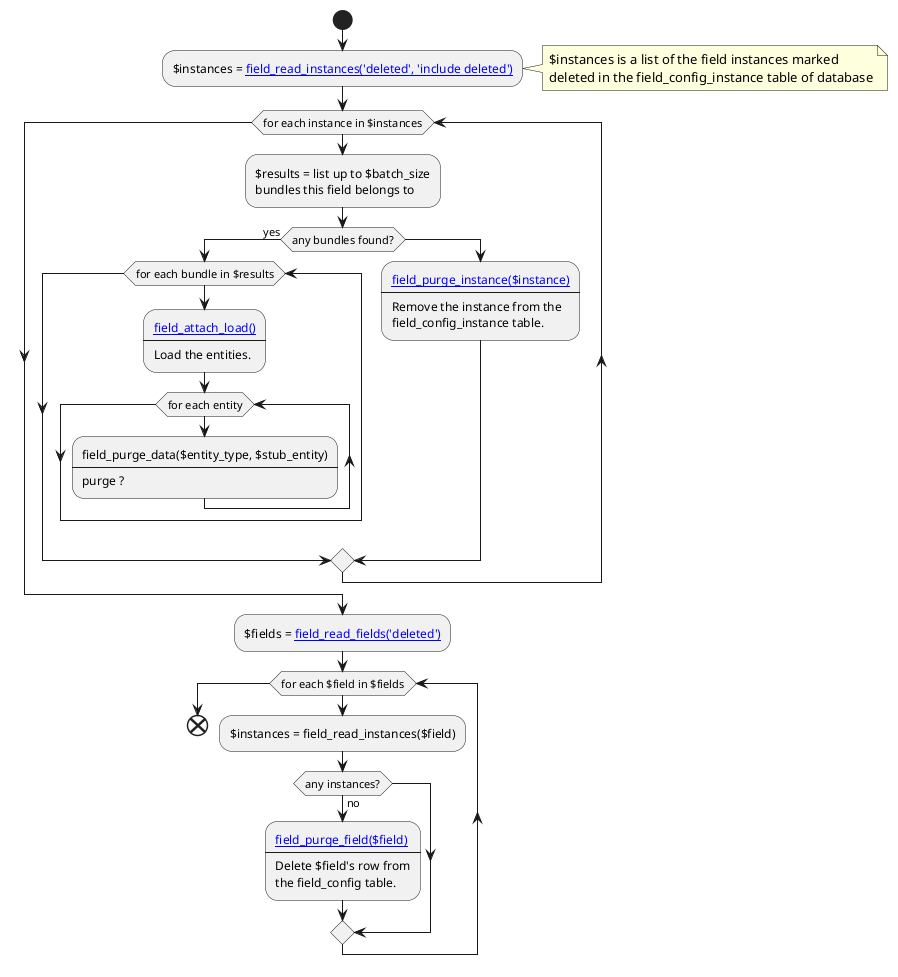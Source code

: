 @startuml

start
:$instances = [[field_read_instances field_read_instances('deleted', 'include deleted')]];
note right
$instances is a list of the field instances marked
deleted in the field_config_instance table of database
end note
while (for each instance in $instances)
  :$results = list up to $batch_size
  bundles this field belongs to;
  if (any bundles found?) then (yes)
    while (for each bundle in $results)
      :[[field_attach_load field_attach_load()]]
      ----
      Load the entities.;
      while (for each entity)
        :field_purge_data($entity_type, $stub_entity)
        ----
        purge ?;
      end while
    end while
  else
    :[[field_purge_instance field_purge_instance($instance)]]
    ----
    Remove the instance from the
    field_config_instance table.;
endif
end while
:$fields = [[field_read_fields field_read_fields('deleted')]];
while (for each $field in $fields)
  :$instances = field_read_instances($field);
  if (any instances?) then (no)
    :[[field_purge_field field_purge_field($field)]]
    ----
    Delete $field's row from
    the field_config table.;
  endif
end while
end

@enduml